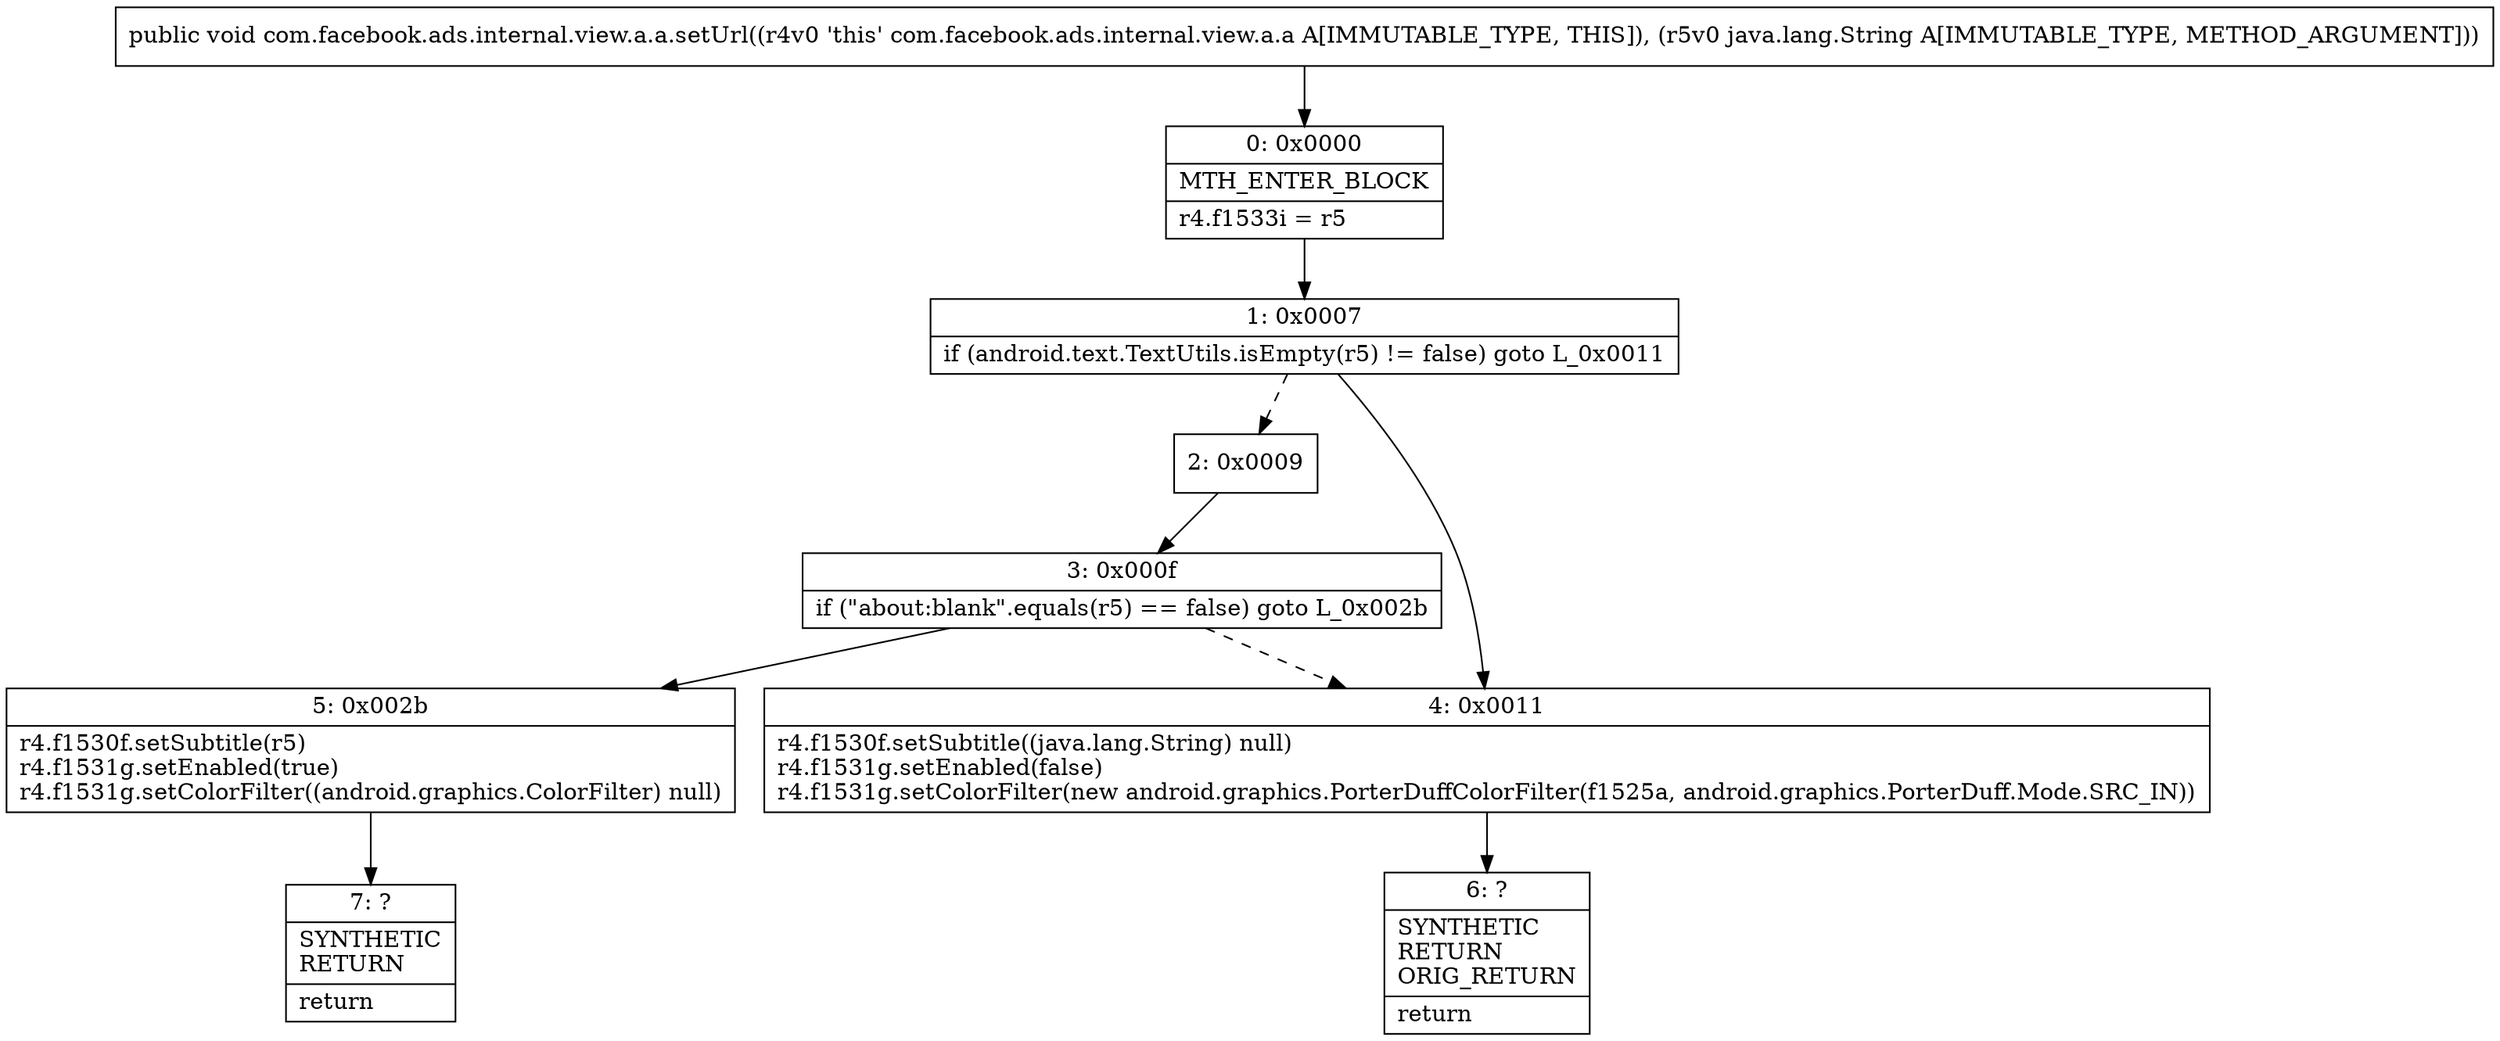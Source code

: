digraph "CFG forcom.facebook.ads.internal.view.a.a.setUrl(Ljava\/lang\/String;)V" {
Node_0 [shape=record,label="{0\:\ 0x0000|MTH_ENTER_BLOCK\l|r4.f1533i = r5\l}"];
Node_1 [shape=record,label="{1\:\ 0x0007|if (android.text.TextUtils.isEmpty(r5) != false) goto L_0x0011\l}"];
Node_2 [shape=record,label="{2\:\ 0x0009}"];
Node_3 [shape=record,label="{3\:\ 0x000f|if (\"about:blank\".equals(r5) == false) goto L_0x002b\l}"];
Node_4 [shape=record,label="{4\:\ 0x0011|r4.f1530f.setSubtitle((java.lang.String) null)\lr4.f1531g.setEnabled(false)\lr4.f1531g.setColorFilter(new android.graphics.PorterDuffColorFilter(f1525a, android.graphics.PorterDuff.Mode.SRC_IN))\l}"];
Node_5 [shape=record,label="{5\:\ 0x002b|r4.f1530f.setSubtitle(r5)\lr4.f1531g.setEnabled(true)\lr4.f1531g.setColorFilter((android.graphics.ColorFilter) null)\l}"];
Node_6 [shape=record,label="{6\:\ ?|SYNTHETIC\lRETURN\lORIG_RETURN\l|return\l}"];
Node_7 [shape=record,label="{7\:\ ?|SYNTHETIC\lRETURN\l|return\l}"];
MethodNode[shape=record,label="{public void com.facebook.ads.internal.view.a.a.setUrl((r4v0 'this' com.facebook.ads.internal.view.a.a A[IMMUTABLE_TYPE, THIS]), (r5v0 java.lang.String A[IMMUTABLE_TYPE, METHOD_ARGUMENT])) }"];
MethodNode -> Node_0;
Node_0 -> Node_1;
Node_1 -> Node_2[style=dashed];
Node_1 -> Node_4;
Node_2 -> Node_3;
Node_3 -> Node_4[style=dashed];
Node_3 -> Node_5;
Node_4 -> Node_6;
Node_5 -> Node_7;
}


